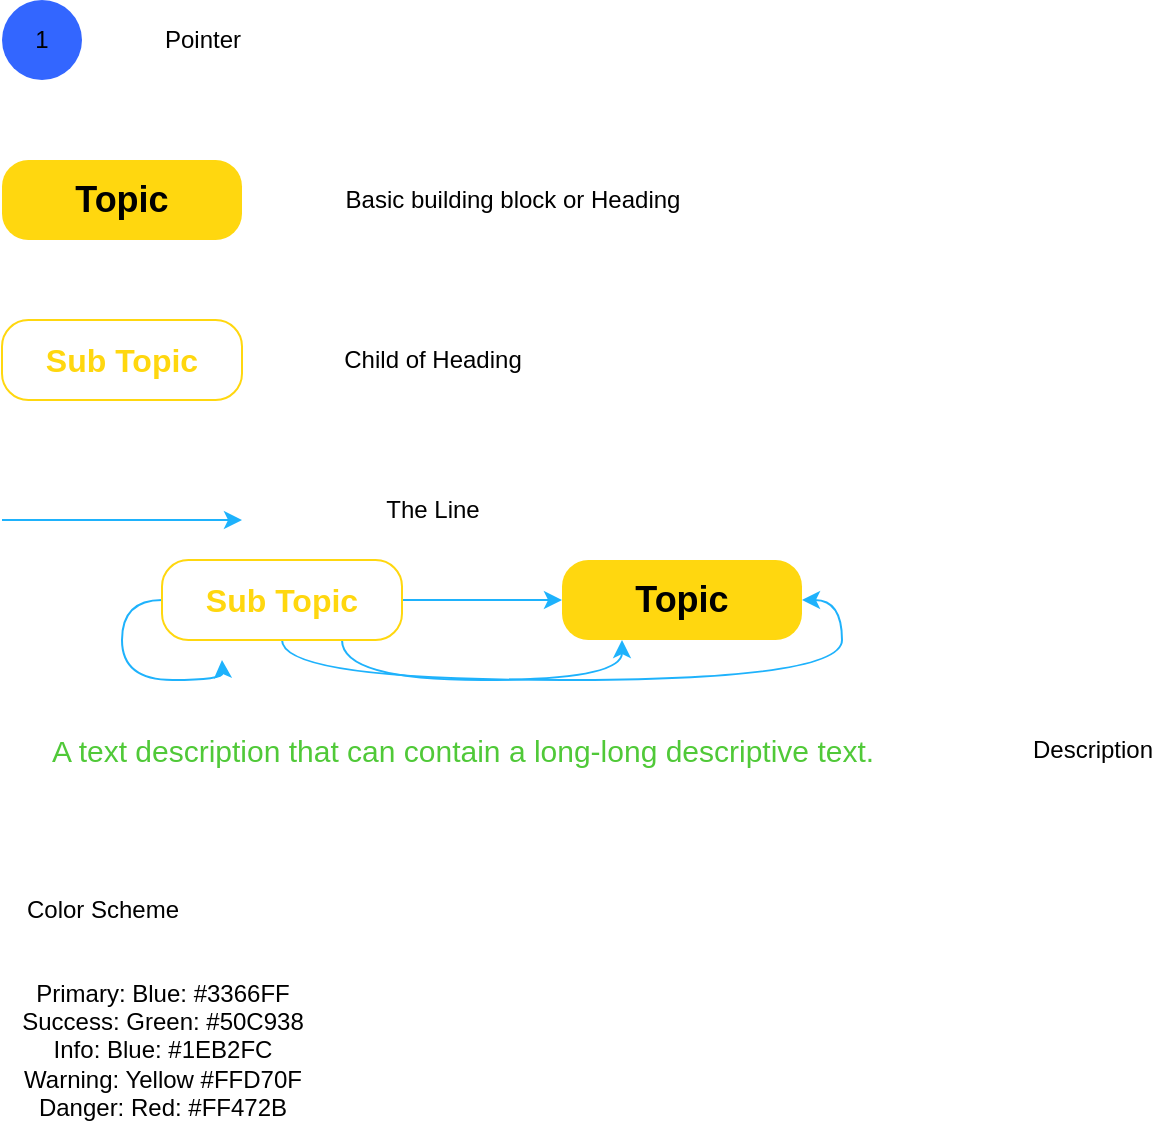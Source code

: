 <mxfile version="20.2.0" type="github"><diagram id="cshwPX_A37NrAggyJGjt" name="Page-1"><mxGraphModel dx="1237" dy="691" grid="1" gridSize="10" guides="1" tooltips="1" connect="1" arrows="1" fold="1" page="1" pageScale="1" pageWidth="850" pageHeight="1100" math="0" shadow="0"><root><mxCell id="0"/><mxCell id="1" parent="0"/><mxCell id="meagpWqbTiwn4pSL5lax-3" value="1" style="ellipse;whiteSpace=wrap;html=1;aspect=fixed;fillColor=#3366FF;strokeColor=none;" vertex="1" parent="1"><mxGeometry x="40" y="40" width="40" height="40" as="geometry"/></mxCell><mxCell id="meagpWqbTiwn4pSL5lax-4" value="Pointer" style="text;html=1;align=center;verticalAlign=middle;resizable=0;points=[];autosize=1;strokeColor=none;fillColor=none;" vertex="1" parent="1"><mxGeometry x="110" y="45" width="60" height="30" as="geometry"/></mxCell><mxCell id="meagpWqbTiwn4pSL5lax-5" value="&lt;pre&gt;&lt;font face=&quot;Helvetica&quot; size=&quot;1&quot; color=&quot;#000000&quot;&gt;&lt;b style=&quot;font-size: 18px;&quot;&gt;Topic&lt;/b&gt;&lt;/font&gt;&lt;/pre&gt;" style="rounded=1;whiteSpace=wrap;html=1;fillColor=#FFD70F;strokeColor=none;arcSize=33;" vertex="1" parent="1"><mxGeometry x="40" y="120" width="120" height="40" as="geometry"/></mxCell><mxCell id="meagpWqbTiwn4pSL5lax-7" value="Basic building block or Heading" style="text;html=1;align=center;verticalAlign=middle;resizable=0;points=[];autosize=1;strokeColor=none;fillColor=none;" vertex="1" parent="1"><mxGeometry x="200" y="125" width="190" height="30" as="geometry"/></mxCell><mxCell id="meagpWqbTiwn4pSL5lax-8" value="&lt;pre&gt;&lt;font color=&quot;#ffd70f&quot; face=&quot;Helvetica&quot; size=&quot;1&quot;&gt;&lt;b style=&quot;font-size: 16px;&quot;&gt;Sub Topic&lt;/b&gt;&lt;/font&gt;&lt;/pre&gt;" style="rounded=1;whiteSpace=wrap;html=1;fillColor=none;strokeColor=#FFD70F;arcSize=33;" vertex="1" parent="1"><mxGeometry x="40" y="200" width="120" height="40" as="geometry"/></mxCell><mxCell id="meagpWqbTiwn4pSL5lax-10" value="Child of Heading" style="text;html=1;align=center;verticalAlign=middle;resizable=0;points=[];autosize=1;strokeColor=none;fillColor=none;" vertex="1" parent="1"><mxGeometry x="200" y="205" width="110" height="30" as="geometry"/></mxCell><mxCell id="meagpWqbTiwn4pSL5lax-11" value="" style="endArrow=classic;html=1;fontFamily=Helvetica;fontSize=16;fontColor=#FFD70F;strokeColor=#1EB2FC;edgeStyle=orthogonalEdgeStyle;curved=1;shadow=0;sketch=0;" edge="1" parent="1"><mxGeometry width="50" height="50" relative="1" as="geometry"><mxPoint x="40" y="300" as="sourcePoint"/><mxPoint x="160" y="300" as="targetPoint"/></mxGeometry></mxCell><mxCell id="meagpWqbTiwn4pSL5lax-30" style="edgeStyle=orthogonalEdgeStyle;curved=1;sketch=0;orthogonalLoop=1;jettySize=auto;html=1;exitX=1;exitY=0.5;exitDx=0;exitDy=0;entryX=0;entryY=0.5;entryDx=0;entryDy=0;shadow=0;fontFamily=Helvetica;fontSize=16;fontColor=#FFD70F;startArrow=none;startFill=0;strokeColor=#1EB2FC;" edge="1" parent="1" source="meagpWqbTiwn4pSL5lax-12" target="meagpWqbTiwn4pSL5lax-13"><mxGeometry relative="1" as="geometry"/></mxCell><mxCell id="meagpWqbTiwn4pSL5lax-31" style="edgeStyle=orthogonalEdgeStyle;curved=1;sketch=0;orthogonalLoop=1;jettySize=auto;html=1;exitX=0.75;exitY=1;exitDx=0;exitDy=0;entryX=0.25;entryY=1;entryDx=0;entryDy=0;shadow=0;fontFamily=Helvetica;fontSize=16;fontColor=#FFD70F;startArrow=none;startFill=0;strokeColor=#1EB2FC;" edge="1" parent="1" source="meagpWqbTiwn4pSL5lax-12" target="meagpWqbTiwn4pSL5lax-13"><mxGeometry relative="1" as="geometry"/></mxCell><mxCell id="meagpWqbTiwn4pSL5lax-32" style="edgeStyle=orthogonalEdgeStyle;curved=1;sketch=0;orthogonalLoop=1;jettySize=auto;html=1;exitX=0.5;exitY=1;exitDx=0;exitDy=0;entryX=1;entryY=0.5;entryDx=0;entryDy=0;shadow=0;fontFamily=Helvetica;fontSize=16;fontColor=#FFD70F;startArrow=none;startFill=0;strokeColor=#1EB2FC;" edge="1" parent="1" source="meagpWqbTiwn4pSL5lax-12" target="meagpWqbTiwn4pSL5lax-13"><mxGeometry relative="1" as="geometry"/></mxCell><mxCell id="meagpWqbTiwn4pSL5lax-33" style="edgeStyle=orthogonalEdgeStyle;curved=1;sketch=0;orthogonalLoop=1;jettySize=auto;html=1;exitX=0;exitY=0.5;exitDx=0;exitDy=0;shadow=0;fontFamily=Helvetica;fontSize=16;fontColor=#FFD70F;startArrow=none;startFill=0;strokeColor=#1EB2FC;" edge="1" parent="1" source="meagpWqbTiwn4pSL5lax-12"><mxGeometry relative="1" as="geometry"><mxPoint x="150" y="370" as="targetPoint"/></mxGeometry></mxCell><mxCell id="meagpWqbTiwn4pSL5lax-12" value="&lt;pre&gt;&lt;font color=&quot;#ffd70f&quot; face=&quot;Helvetica&quot; size=&quot;1&quot;&gt;&lt;b style=&quot;font-size: 16px;&quot;&gt;Sub Topic&lt;/b&gt;&lt;/font&gt;&lt;/pre&gt;" style="rounded=1;whiteSpace=wrap;html=1;fillColor=none;strokeColor=#FFD70F;arcSize=33;" vertex="1" parent="1"><mxGeometry x="120" y="320" width="120" height="40" as="geometry"/></mxCell><mxCell id="meagpWqbTiwn4pSL5lax-13" value="&lt;pre&gt;&lt;font face=&quot;Helvetica&quot; size=&quot;1&quot; color=&quot;#000000&quot;&gt;&lt;b style=&quot;font-size: 18px;&quot;&gt;Topic&lt;/b&gt;&lt;/font&gt;&lt;/pre&gt;" style="rounded=1;whiteSpace=wrap;html=1;fillColor=#FFD70F;strokeColor=none;arcSize=33;" vertex="1" parent="1"><mxGeometry x="320" y="320" width="120" height="40" as="geometry"/></mxCell><mxCell id="meagpWqbTiwn4pSL5lax-17" value="The Line" style="text;html=1;align=center;verticalAlign=middle;resizable=0;points=[];autosize=1;strokeColor=none;fillColor=none;" vertex="1" parent="1"><mxGeometry x="220" y="280" width="70" height="30" as="geometry"/></mxCell><mxCell id="meagpWqbTiwn4pSL5lax-34" value="&lt;font style=&quot;font-size: 15px;&quot; color=&quot;#50c938&quot;&gt;A text description that can contain a long-long descriptive text.&lt;/font&gt;" style="text;html=1;align=center;verticalAlign=middle;resizable=0;points=[];autosize=1;strokeColor=none;fillColor=none;fontSize=16;fontFamily=Helvetica;fontColor=#FFD70F;shadow=0;glass=0;rounded=0;sketch=0;" vertex="1" parent="1"><mxGeometry x="55" y="400" width="430" height="30" as="geometry"/></mxCell><mxCell id="meagpWqbTiwn4pSL5lax-39" value="Description" style="text;html=1;align=center;verticalAlign=middle;resizable=0;points=[];autosize=1;strokeColor=none;fillColor=none;" vertex="1" parent="1"><mxGeometry x="545" y="400" width="80" height="30" as="geometry"/></mxCell><mxCell id="meagpWqbTiwn4pSL5lax-43" value="Color Scheme" style="text;html=1;align=center;verticalAlign=middle;resizable=0;points=[];autosize=1;strokeColor=none;fillColor=none;" vertex="1" parent="1"><mxGeometry x="40" y="480" width="100" height="30" as="geometry"/></mxCell><mxCell id="meagpWqbTiwn4pSL5lax-44" value="Primary: Blue:&amp;nbsp;#3366FF&lt;br&gt;Success: Green:&amp;nbsp;#50C938&lt;br&gt;Info: Blue:&amp;nbsp;#1EB2FC&lt;br&gt;Warning: Yellow&amp;nbsp;#FFD70F&lt;br&gt;Danger: Red:&amp;nbsp;#FF472B&lt;br&gt;" style="text;html=1;align=center;verticalAlign=middle;resizable=0;points=[];autosize=1;strokeColor=none;fillColor=none;" vertex="1" parent="1"><mxGeometry x="40" y="520" width="160" height="90" as="geometry"/></mxCell></root></mxGraphModel></diagram></mxfile>